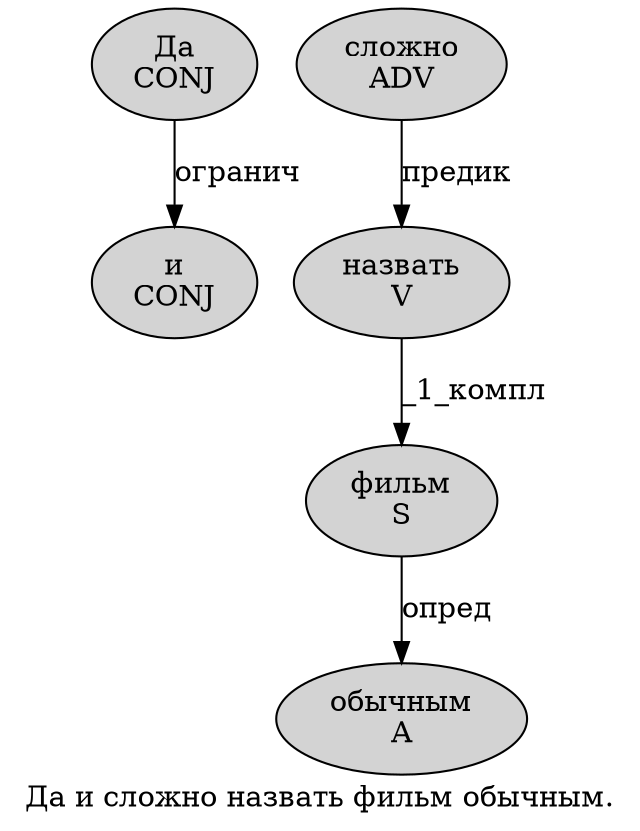 digraph SENTENCE_1822 {
	graph [label="Да и сложно назвать фильм обычным."]
	node [style=filled]
		0 [label="Да
CONJ" color="" fillcolor=lightgray penwidth=1 shape=ellipse]
		1 [label="и
CONJ" color="" fillcolor=lightgray penwidth=1 shape=ellipse]
		2 [label="сложно
ADV" color="" fillcolor=lightgray penwidth=1 shape=ellipse]
		3 [label="назвать
V" color="" fillcolor=lightgray penwidth=1 shape=ellipse]
		4 [label="фильм
S" color="" fillcolor=lightgray penwidth=1 shape=ellipse]
		5 [label="обычным
A" color="" fillcolor=lightgray penwidth=1 shape=ellipse]
			2 -> 3 [label="предик"]
			4 -> 5 [label="опред"]
			0 -> 1 [label="огранич"]
			3 -> 4 [label="_1_компл"]
}
